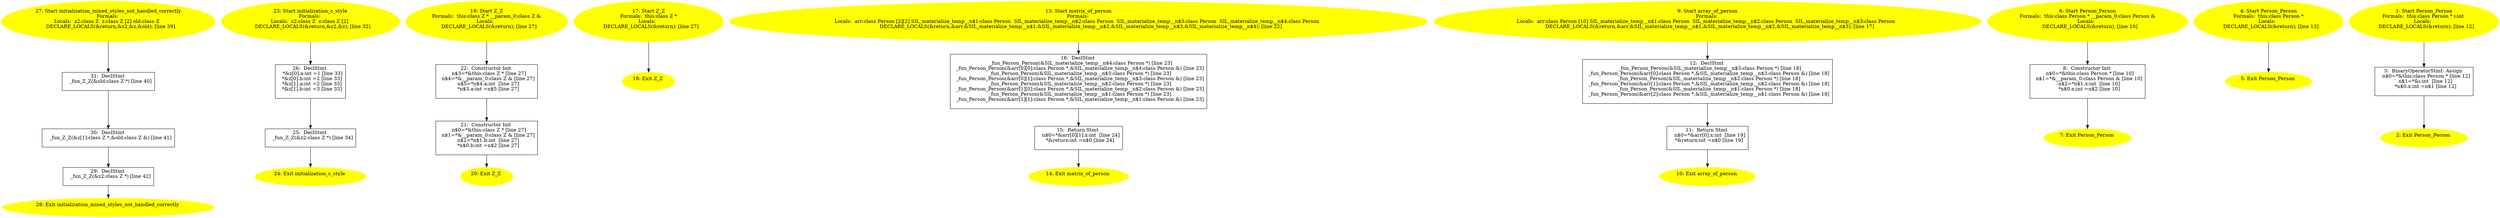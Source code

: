 /* @generated */
digraph iCFG {
31 [label="31:  DeclStmt \n   _fun_Z_Z(&old:class Z *) [line 40]\n " shape="box"]
	

	 31 -> 30 ;
30 [label="30:  DeclStmt \n   _fun_Z_Z(&z[1]:class Z *,&old:class Z &) [line 41]\n " shape="box"]
	

	 30 -> 29 ;
29 [label="29:  DeclStmt \n   _fun_Z_Z(&z2:class Z *) [line 42]\n " shape="box"]
	

	 29 -> 28 ;
28 [label="28: Exit initialization_mixed_styles_not_handled_correctly \n  " color=yellow style=filled]
	

27 [label="27: Start initialization_mixed_styles_not_handled_correctly\nFormals: \nLocals:  z2:class Z  z:class Z [2] old:class Z  \n   DECLARE_LOCALS(&return,&z2,&z,&old); [line 39]\n " color=yellow style=filled]
	

	 27 -> 31 ;
26 [label="26:  DeclStmt \n   *&z[0].a:int =1 [line 33]\n  *&z[0].b:int =2 [line 33]\n  *&z[1].a:int =2 [line 33]\n  *&z[1].b:int =3 [line 33]\n " shape="box"]
	

	 26 -> 25 ;
25 [label="25:  DeclStmt \n   _fun_Z_Z(&z2:class Z *) [line 34]\n " shape="box"]
	

	 25 -> 24 ;
24 [label="24: Exit initialization_c_style \n  " color=yellow style=filled]
	

23 [label="23: Start initialization_c_style\nFormals: \nLocals:  z2:class Z  z:class Z [2] \n   DECLARE_LOCALS(&return,&z2,&z); [line 32]\n " color=yellow style=filled]
	

	 23 -> 26 ;
22 [label="22:  Constructor Init \n   n$3=*&this:class Z * [line 27]\n  n$4=*&__param_0:class Z & [line 27]\n  n$5=*n$4.a:int  [line 27]\n  *n$3.a:int =n$5 [line 27]\n " shape="box"]
	

	 22 -> 21 ;
21 [label="21:  Constructor Init \n   n$0=*&this:class Z * [line 27]\n  n$1=*&__param_0:class Z & [line 27]\n  n$2=*n$1.b:int  [line 27]\n  *n$0.b:int =n$2 [line 27]\n " shape="box"]
	

	 21 -> 20 ;
20 [label="20: Exit Z_Z \n  " color=yellow style=filled]
	

19 [label="19: Start Z_Z\nFormals:  this:class Z * __param_0:class Z &\nLocals:  \n   DECLARE_LOCALS(&return); [line 27]\n " color=yellow style=filled]
	

	 19 -> 22 ;
18 [label="18: Exit Z_Z \n  " color=yellow style=filled]
	

17 [label="17: Start Z_Z\nFormals:  this:class Z *\nLocals:  \n   DECLARE_LOCALS(&return); [line 27]\n " color=yellow style=filled]
	

	 17 -> 18 ;
16 [label="16:  DeclStmt \n   _fun_Person_Person(&SIL_materialize_temp__n$4:class Person *) [line 23]\n  _fun_Person_Person(&arr[0][0]:class Person *,&SIL_materialize_temp__n$4:class Person &) [line 23]\n  _fun_Person_Person(&SIL_materialize_temp__n$3:class Person *) [line 23]\n  _fun_Person_Person(&arr[0][1]:class Person *,&SIL_materialize_temp__n$3:class Person &) [line 23]\n  _fun_Person_Person(&SIL_materialize_temp__n$2:class Person *) [line 23]\n  _fun_Person_Person(&arr[1][0]:class Person *,&SIL_materialize_temp__n$2:class Person &) [line 23]\n  _fun_Person_Person(&SIL_materialize_temp__n$1:class Person *) [line 23]\n  _fun_Person_Person(&arr[1][1]:class Person *,&SIL_materialize_temp__n$1:class Person &) [line 23]\n " shape="box"]
	

	 16 -> 15 ;
15 [label="15:  Return Stmt \n   n$0=*&arr[0][1].x:int  [line 24]\n  *&return:int =n$0 [line 24]\n " shape="box"]
	

	 15 -> 14 ;
14 [label="14: Exit matrix_of_person \n  " color=yellow style=filled]
	

13 [label="13: Start matrix_of_person\nFormals: \nLocals:  arr:class Person [2][2] SIL_materialize_temp__n$1:class Person  SIL_materialize_temp__n$2:class Person  SIL_materialize_temp__n$3:class Person  SIL_materialize_temp__n$4:class Person  \n   DECLARE_LOCALS(&return,&arr,&SIL_materialize_temp__n$1,&SIL_materialize_temp__n$2,&SIL_materialize_temp__n$3,&SIL_materialize_temp__n$4); [line 22]\n " color=yellow style=filled]
	

	 13 -> 16 ;
12 [label="12:  DeclStmt \n   _fun_Person_Person(&SIL_materialize_temp__n$3:class Person *) [line 18]\n  _fun_Person_Person(&arr[0]:class Person *,&SIL_materialize_temp__n$3:class Person &) [line 18]\n  _fun_Person_Person(&SIL_materialize_temp__n$2:class Person *) [line 18]\n  _fun_Person_Person(&arr[1]:class Person *,&SIL_materialize_temp__n$2:class Person &) [line 18]\n  _fun_Person_Person(&SIL_materialize_temp__n$1:class Person *) [line 18]\n  _fun_Person_Person(&arr[2]:class Person *,&SIL_materialize_temp__n$1:class Person &) [line 18]\n " shape="box"]
	

	 12 -> 11 ;
11 [label="11:  Return Stmt \n   n$0=*&arr[0].x:int  [line 19]\n  *&return:int =n$0 [line 19]\n " shape="box"]
	

	 11 -> 10 ;
10 [label="10: Exit array_of_person \n  " color=yellow style=filled]
	

9 [label="9: Start array_of_person\nFormals: \nLocals:  arr:class Person [10] SIL_materialize_temp__n$1:class Person  SIL_materialize_temp__n$2:class Person  SIL_materialize_temp__n$3:class Person  \n   DECLARE_LOCALS(&return,&arr,&SIL_materialize_temp__n$1,&SIL_materialize_temp__n$2,&SIL_materialize_temp__n$3); [line 17]\n " color=yellow style=filled]
	

	 9 -> 12 ;
8 [label="8:  Constructor Init \n   n$0=*&this:class Person * [line 10]\n  n$1=*&__param_0:class Person & [line 10]\n  n$2=*n$1.x:int  [line 10]\n  *n$0.x:int =n$2 [line 10]\n " shape="box"]
	

	 8 -> 7 ;
7 [label="7: Exit Person_Person \n  " color=yellow style=filled]
	

6 [label="6: Start Person_Person\nFormals:  this:class Person * __param_0:class Person &\nLocals:  \n   DECLARE_LOCALS(&return); [line 10]\n " color=yellow style=filled]
	

	 6 -> 8 ;
5 [label="5: Exit Person_Person \n  " color=yellow style=filled]
	

4 [label="4: Start Person_Person\nFormals:  this:class Person *\nLocals:  \n   DECLARE_LOCALS(&return); [line 13]\n " color=yellow style=filled]
	

	 4 -> 5 ;
3 [label="3:  BinaryOperatorStmt: Assign \n   n$0=*&this:class Person * [line 12]\n  n$1=*&i:int  [line 12]\n  *n$0.x:int =n$1 [line 12]\n " shape="box"]
	

	 3 -> 2 ;
2 [label="2: Exit Person_Person \n  " color=yellow style=filled]
	

1 [label="1: Start Person_Person\nFormals:  this:class Person * i:int \nLocals:  \n   DECLARE_LOCALS(&return); [line 12]\n " color=yellow style=filled]
	

	 1 -> 3 ;
}
